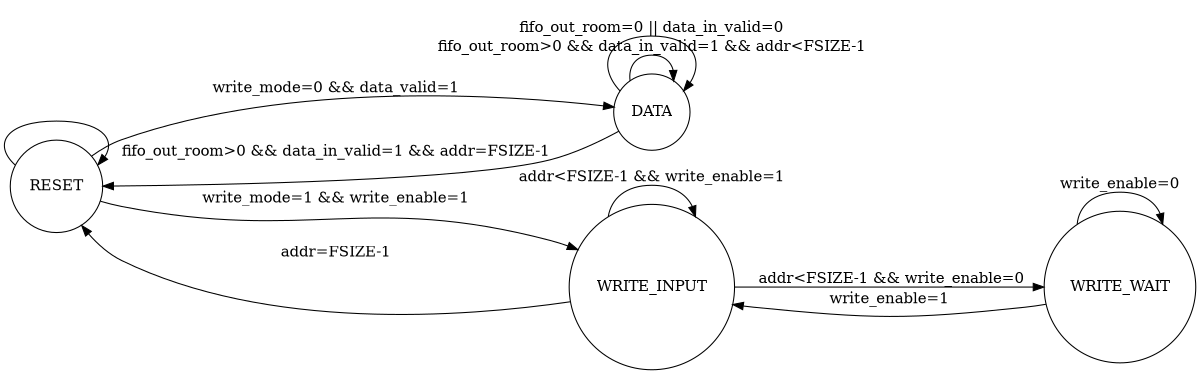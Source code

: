 digraph finite_state_machine {
	rankdir=LR;
	size="8,5"
	node [shape = circle];
	RESET -> RESET [ label = "" ];
	RESET -> DATA [ label = "write_mode=0 && data_valid=1" ];
	RESET -> WRITE_INPUT [ label = "write_mode=1 && write_enable=1" ];
	WRITE_INPUT -> WRITE_INPUT [ label = "addr<FSIZE-1 && write_enable=1" ];
	WRITE_INPUT -> WRITE_WAIT [ label = " addr<FSIZE-1 && write_enable=0" ];
	WRITE_INPUT -> RESET [ label = "addr=FSIZE-1" ];
	WRITE_WAIT -> WRITE_INPUT [ label = "write_enable=1" ];
	WRITE_WAIT -> WRITE_WAIT [ label = "write_enable=0" ];
	DATA -> RESET [ label = "fifo_out_room>0 && data_in_valid=1 && addr=FSIZE-1" ];
	DATA -> DATA [ label = "fifo_out_room>0 && data_in_valid=1 && addr<FSIZE-1" ];
	DATA -> DATA [ label = "fifo_out_room=0 || data_in_valid=0" ];
}

